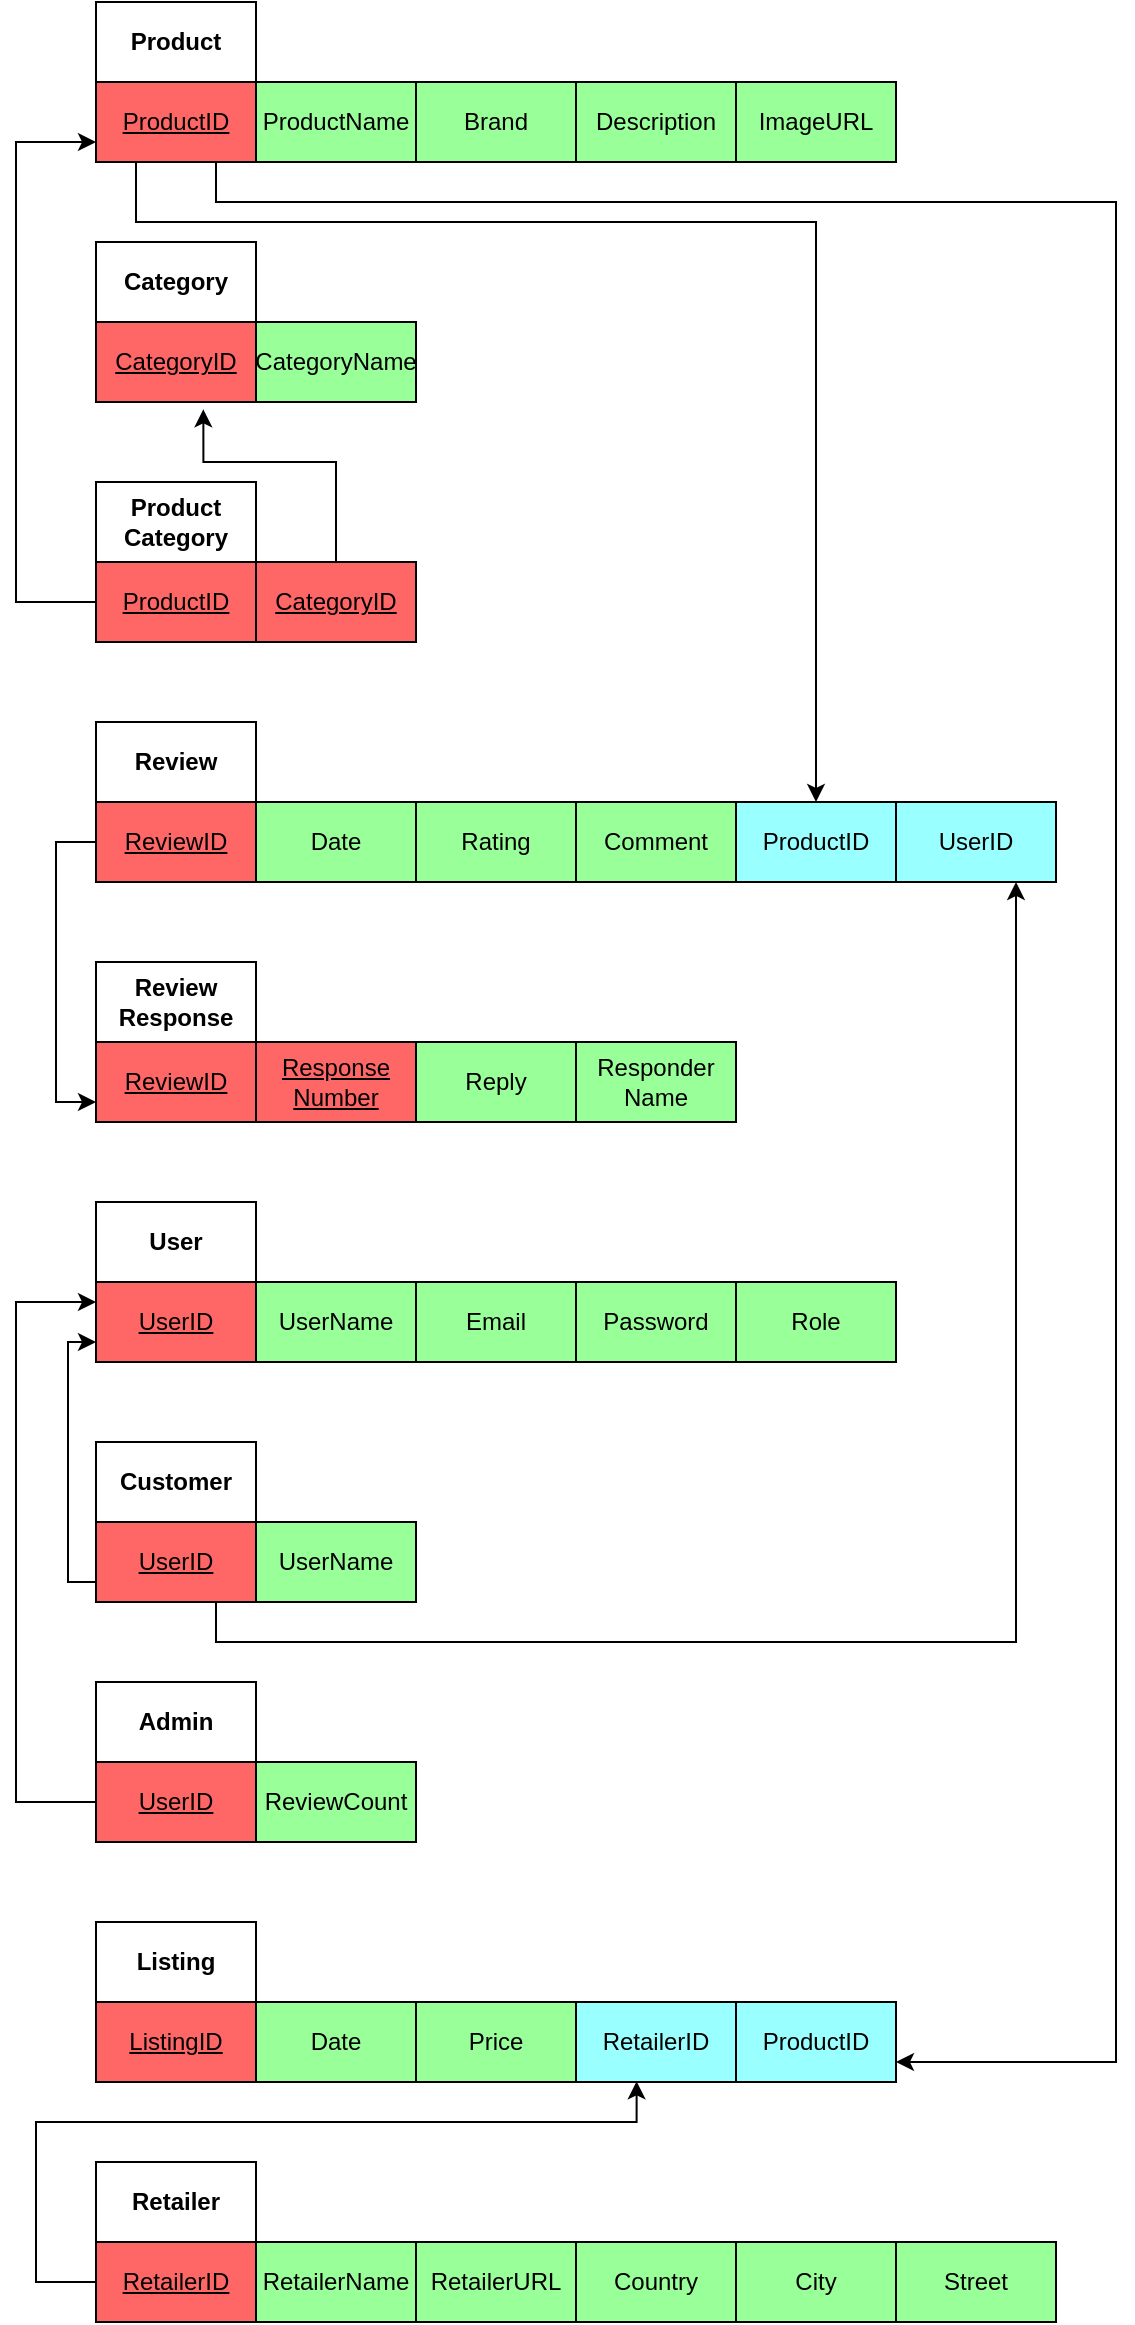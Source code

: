 <mxfile version="27.0.2">
  <diagram name="Page-1" id="e56a1550-8fbb-45ad-956c-1786394a9013">
    <mxGraphModel dx="1028" dy="595" grid="1" gridSize="10" guides="1" tooltips="1" connect="1" arrows="1" fold="1" page="1" pageScale="1" pageWidth="1100" pageHeight="850" background="none" math="0" shadow="0">
      <root>
        <mxCell id="0" />
        <mxCell id="1" parent="0" />
        <mxCell id="6jOaZCHhb_grgTxYYWfn-1" value="&lt;b&gt;Product&lt;/b&gt;" style="rounded=0;whiteSpace=wrap;html=1;" parent="1" vertex="1">
          <mxGeometry x="80" y="40" width="80" height="40" as="geometry" />
        </mxCell>
        <mxCell id="6jOaZCHhb_grgTxYYWfn-2" value="ProductName" style="rounded=0;whiteSpace=wrap;html=1;fillColor=light-dark(#99FF99,#000000);" parent="1" vertex="1">
          <mxGeometry x="160" y="80" width="80" height="40" as="geometry" />
        </mxCell>
        <mxCell id="6jOaZCHhb_grgTxYYWfn-3" style="edgeStyle=orthogonalEdgeStyle;rounded=0;orthogonalLoop=1;jettySize=auto;html=1;exitX=0.25;exitY=1;exitDx=0;exitDy=0;" parent="1" source="6jOaZCHhb_grgTxYYWfn-5" target="6jOaZCHhb_grgTxYYWfn-47" edge="1">
          <mxGeometry relative="1" as="geometry">
            <Array as="points">
              <mxPoint x="100" y="150" />
              <mxPoint x="440" y="150" />
            </Array>
          </mxGeometry>
        </mxCell>
        <mxCell id="6jOaZCHhb_grgTxYYWfn-4" style="edgeStyle=orthogonalEdgeStyle;rounded=0;orthogonalLoop=1;jettySize=auto;html=1;exitX=0.75;exitY=1;exitDx=0;exitDy=0;entryX=1;entryY=0.75;entryDx=0;entryDy=0;" parent="1" source="6jOaZCHhb_grgTxYYWfn-5" target="6jOaZCHhb_grgTxYYWfn-50" edge="1">
          <mxGeometry relative="1" as="geometry">
            <Array as="points">
              <mxPoint x="140" y="140" />
              <mxPoint x="590" y="140" />
              <mxPoint x="590" y="1070" />
            </Array>
          </mxGeometry>
        </mxCell>
        <mxCell id="6jOaZCHhb_grgTxYYWfn-5" value="&lt;u&gt;ProductID&lt;/u&gt;" style="rounded=0;whiteSpace=wrap;html=1;fillColor=light-dark(#FF6666,#000000);" parent="1" vertex="1">
          <mxGeometry x="80" y="80" width="80" height="40" as="geometry" />
        </mxCell>
        <mxCell id="6jOaZCHhb_grgTxYYWfn-6" value="Brand" style="rounded=0;whiteSpace=wrap;html=1;fillColor=light-dark(#99FF99,#000000);" parent="1" vertex="1">
          <mxGeometry x="240" y="80" width="80" height="40" as="geometry" />
        </mxCell>
        <mxCell id="6jOaZCHhb_grgTxYYWfn-7" value="Description" style="rounded=0;whiteSpace=wrap;html=1;fillColor=light-dark(#99FF99,#000000);" parent="1" vertex="1">
          <mxGeometry x="320" y="80" width="80" height="40" as="geometry" />
        </mxCell>
        <mxCell id="6jOaZCHhb_grgTxYYWfn-8" value="ImageURL" style="rounded=0;whiteSpace=wrap;html=1;fillColor=light-dark(#99FF99,#000000);" parent="1" vertex="1">
          <mxGeometry x="400" y="80" width="80" height="40" as="geometry" />
        </mxCell>
        <mxCell id="6jOaZCHhb_grgTxYYWfn-9" value="&lt;b&gt;Category&lt;/b&gt;" style="rounded=0;whiteSpace=wrap;html=1;" parent="1" vertex="1">
          <mxGeometry x="80" y="160" width="80" height="40" as="geometry" />
        </mxCell>
        <mxCell id="6jOaZCHhb_grgTxYYWfn-10" value="" style="rounded=0;whiteSpace=wrap;html=1;" parent="1" vertex="1">
          <mxGeometry x="80" y="200" width="160" height="40" as="geometry" />
        </mxCell>
        <mxCell id="6jOaZCHhb_grgTxYYWfn-11" value="&lt;u&gt;CategoryID&lt;/u&gt;" style="rounded=0;whiteSpace=wrap;html=1;fillColor=light-dark(#FF6666,#000000);" parent="1" vertex="1">
          <mxGeometry x="80" y="200" width="80" height="40" as="geometry" />
        </mxCell>
        <mxCell id="6jOaZCHhb_grgTxYYWfn-12" value="&lt;b&gt;Review&lt;/b&gt;" style="rounded=0;whiteSpace=wrap;html=1;" parent="1" vertex="1">
          <mxGeometry x="80" y="400" width="80" height="40" as="geometry" />
        </mxCell>
        <mxCell id="6jOaZCHhb_grgTxYYWfn-13" value="" style="rounded=0;whiteSpace=wrap;html=1;" parent="1" vertex="1">
          <mxGeometry x="80" y="440" width="320" height="40" as="geometry" />
        </mxCell>
        <mxCell id="6jOaZCHhb_grgTxYYWfn-14" value="Date" style="rounded=0;whiteSpace=wrap;html=1;fillColor=light-dark(#99FF99,#000000);" parent="1" vertex="1">
          <mxGeometry x="160" y="440" width="80" height="40" as="geometry" />
        </mxCell>
        <mxCell id="6jOaZCHhb_grgTxYYWfn-15" style="edgeStyle=orthogonalEdgeStyle;rounded=0;orthogonalLoop=1;jettySize=auto;html=1;entryX=0;entryY=0.75;entryDx=0;entryDy=0;" parent="1" source="6jOaZCHhb_grgTxYYWfn-16" target="6jOaZCHhb_grgTxYYWfn-44" edge="1">
          <mxGeometry relative="1" as="geometry">
            <Array as="points">
              <mxPoint x="60" y="460" />
              <mxPoint x="60" y="590" />
            </Array>
          </mxGeometry>
        </mxCell>
        <mxCell id="6jOaZCHhb_grgTxYYWfn-16" value="&lt;u&gt;ReviewID&lt;/u&gt;" style="rounded=0;whiteSpace=wrap;html=1;fillColor=light-dark(#FF6666,#000000);" parent="1" vertex="1">
          <mxGeometry x="80" y="440" width="80" height="40" as="geometry" />
        </mxCell>
        <mxCell id="6jOaZCHhb_grgTxYYWfn-17" value="Rating" style="rounded=0;whiteSpace=wrap;html=1;fillColor=light-dark(#99FF99,#000000);" parent="1" vertex="1">
          <mxGeometry x="240" y="440" width="80" height="40" as="geometry" />
        </mxCell>
        <mxCell id="6jOaZCHhb_grgTxYYWfn-18" value="Comment" style="rounded=0;whiteSpace=wrap;html=1;fillColor=light-dark(#99FF99,#000000);" parent="1" vertex="1">
          <mxGeometry x="320" y="440" width="80" height="40" as="geometry" />
        </mxCell>
        <mxCell id="6jOaZCHhb_grgTxYYWfn-19" value="&lt;b&gt;Listing&lt;/b&gt;" style="rounded=0;whiteSpace=wrap;html=1;" parent="1" vertex="1">
          <mxGeometry x="80" y="1000" width="80" height="40" as="geometry" />
        </mxCell>
        <mxCell id="6jOaZCHhb_grgTxYYWfn-20" value="" style="rounded=0;whiteSpace=wrap;html=1;" parent="1" vertex="1">
          <mxGeometry x="80" y="1040" width="240" height="40" as="geometry" />
        </mxCell>
        <mxCell id="6jOaZCHhb_grgTxYYWfn-21" value="Date" style="rounded=0;whiteSpace=wrap;html=1;fillColor=light-dark(#99FF99,#000000);" parent="1" vertex="1">
          <mxGeometry x="160" y="1040" width="80" height="40" as="geometry" />
        </mxCell>
        <mxCell id="6jOaZCHhb_grgTxYYWfn-22" value="&lt;u&gt;ListingID&lt;/u&gt;" style="rounded=0;whiteSpace=wrap;html=1;fillColor=light-dark(#FF6666,#000000);" parent="1" vertex="1">
          <mxGeometry x="80" y="1040" width="80" height="40" as="geometry" />
        </mxCell>
        <mxCell id="6jOaZCHhb_grgTxYYWfn-23" value="Price" style="rounded=0;whiteSpace=wrap;html=1;fillColor=light-dark(#99FF99,#000000);" parent="1" vertex="1">
          <mxGeometry x="240" y="1040" width="80" height="40" as="geometry" />
        </mxCell>
        <mxCell id="6jOaZCHhb_grgTxYYWfn-24" value="&lt;b&gt;Retailer&lt;/b&gt;" style="rounded=0;whiteSpace=wrap;html=1;" parent="1" vertex="1">
          <mxGeometry x="80" y="1120" width="80" height="40" as="geometry" />
        </mxCell>
        <mxCell id="6jOaZCHhb_grgTxYYWfn-25" value="" style="rounded=0;whiteSpace=wrap;html=1;" parent="1" vertex="1">
          <mxGeometry x="80" y="1160" width="160" height="40" as="geometry" />
        </mxCell>
        <mxCell id="6jOaZCHhb_grgTxYYWfn-26" value="RetailerName" style="rounded=0;whiteSpace=wrap;html=1;fillColor=light-dark(#99FF99,#000000);" parent="1" vertex="1">
          <mxGeometry x="160" y="1160" width="80" height="40" as="geometry" />
        </mxCell>
        <mxCell id="6jOaZCHhb_grgTxYYWfn-27" value="&lt;u&gt;RetailerID&lt;/u&gt;" style="rounded=0;whiteSpace=wrap;html=1;fillColor=light-dark(#FF6666,#000000);" parent="1" vertex="1">
          <mxGeometry x="80" y="1160" width="80" height="40" as="geometry" />
        </mxCell>
        <mxCell id="6jOaZCHhb_grgTxYYWfn-29" value="CategoryName" style="rounded=0;whiteSpace=wrap;html=1;fillColor=light-dark(#99FF99,#000000);" parent="1" vertex="1">
          <mxGeometry x="160" y="200" width="80" height="40" as="geometry" />
        </mxCell>
        <mxCell id="6jOaZCHhb_grgTxYYWfn-30" value="RetailerURL" style="rounded=0;whiteSpace=wrap;html=1;fillColor=light-dark(#99FF99,#000000);" parent="1" vertex="1">
          <mxGeometry x="240" y="1160" width="80" height="40" as="geometry" />
        </mxCell>
        <mxCell id="6jOaZCHhb_grgTxYYWfn-31" value="&lt;b&gt;User&lt;/b&gt;" style="rounded=0;whiteSpace=wrap;html=1;" parent="1" vertex="1">
          <mxGeometry x="80" y="640" width="80" height="40" as="geometry" />
        </mxCell>
        <mxCell id="6jOaZCHhb_grgTxYYWfn-32" value="" style="rounded=0;whiteSpace=wrap;html=1;" parent="1" vertex="1">
          <mxGeometry x="80" y="680" width="320" height="40" as="geometry" />
        </mxCell>
        <mxCell id="6jOaZCHhb_grgTxYYWfn-33" value="UserName" style="rounded=0;whiteSpace=wrap;html=1;fillColor=light-dark(#99FF99,#000000);" parent="1" vertex="1">
          <mxGeometry x="160" y="680" width="80" height="40" as="geometry" />
        </mxCell>
        <mxCell id="6jOaZCHhb_grgTxYYWfn-34" value="&lt;u&gt;UserID&lt;/u&gt;" style="rounded=0;whiteSpace=wrap;html=1;fillColor=light-dark(#FF6666,#000000);" parent="1" vertex="1">
          <mxGeometry x="80" y="680" width="80" height="40" as="geometry" />
        </mxCell>
        <mxCell id="6jOaZCHhb_grgTxYYWfn-35" value="Email" style="rounded=0;whiteSpace=wrap;html=1;fillColor=light-dark(#99FF99,#000000);" parent="1" vertex="1">
          <mxGeometry x="240" y="680" width="80" height="40" as="geometry" />
        </mxCell>
        <mxCell id="6jOaZCHhb_grgTxYYWfn-36" value="Password" style="rounded=0;whiteSpace=wrap;html=1;fillColor=light-dark(#99FF99,#000000);" parent="1" vertex="1">
          <mxGeometry x="320" y="680" width="80" height="40" as="geometry" />
        </mxCell>
        <mxCell id="6jOaZCHhb_grgTxYYWfn-37" value="Role" style="rounded=0;whiteSpace=wrap;html=1;fillColor=light-dark(#99FF99,#000000);" parent="1" vertex="1">
          <mxGeometry x="400" y="680" width="80" height="40" as="geometry" />
        </mxCell>
        <mxCell id="6jOaZCHhb_grgTxYYWfn-38" value="Country" style="rounded=0;whiteSpace=wrap;html=1;fillColor=light-dark(#99FF99,#000000);" parent="1" vertex="1">
          <mxGeometry x="320" y="1160" width="80" height="40" as="geometry" />
        </mxCell>
        <mxCell id="6jOaZCHhb_grgTxYYWfn-39" value="City" style="rounded=0;whiteSpace=wrap;html=1;fillColor=light-dark(#99FF99,#000000);" parent="1" vertex="1">
          <mxGeometry x="400" y="1160" width="80" height="40" as="geometry" />
        </mxCell>
        <mxCell id="6jOaZCHhb_grgTxYYWfn-40" value="Street" style="rounded=0;whiteSpace=wrap;html=1;fillColor=light-dark(#99FF99,#000000);" parent="1" vertex="1">
          <mxGeometry x="480" y="1160" width="80" height="40" as="geometry" />
        </mxCell>
        <mxCell id="6jOaZCHhb_grgTxYYWfn-41" value="&lt;b&gt;Review Response&lt;/b&gt;" style="rounded=0;whiteSpace=wrap;html=1;" parent="1" vertex="1">
          <mxGeometry x="80" y="520" width="80" height="40" as="geometry" />
        </mxCell>
        <mxCell id="6jOaZCHhb_grgTxYYWfn-42" value="" style="rounded=0;whiteSpace=wrap;html=1;" parent="1" vertex="1">
          <mxGeometry x="80" y="560" width="320" height="40" as="geometry" />
        </mxCell>
        <mxCell id="6jOaZCHhb_grgTxYYWfn-43" value="Reply" style="rounded=0;whiteSpace=wrap;html=1;fillColor=light-dark(#99FF99,#000000);" parent="1" vertex="1">
          <mxGeometry x="240" y="560" width="80" height="40" as="geometry" />
        </mxCell>
        <mxCell id="6jOaZCHhb_grgTxYYWfn-44" value="&lt;u&gt;ReviewID&lt;/u&gt;" style="rounded=0;whiteSpace=wrap;html=1;fillColor=light-dark(#FF6666,#000000);" parent="1" vertex="1">
          <mxGeometry x="80" y="560" width="80" height="40" as="geometry" />
        </mxCell>
        <mxCell id="6jOaZCHhb_grgTxYYWfn-45" value="&lt;u&gt;Response Number&lt;/u&gt;" style="rounded=0;whiteSpace=wrap;html=1;fillColor=light-dark(#FF6666,#000000);" parent="1" vertex="1">
          <mxGeometry x="160" y="560" width="80" height="40" as="geometry" />
        </mxCell>
        <mxCell id="6jOaZCHhb_grgTxYYWfn-46" value="Responder Name" style="rounded=0;whiteSpace=wrap;html=1;fillColor=light-dark(#99FF99,#000000);" parent="1" vertex="1">
          <mxGeometry x="320" y="560" width="80" height="40" as="geometry" />
        </mxCell>
        <mxCell id="6jOaZCHhb_grgTxYYWfn-47" value="ProductID" style="rounded=0;whiteSpace=wrap;html=1;fillColor=light-dark(#99FFFF,#000000);" parent="1" vertex="1">
          <mxGeometry x="400" y="440" width="80" height="40" as="geometry" />
        </mxCell>
        <mxCell id="6jOaZCHhb_grgTxYYWfn-48" value="RetailerID" style="rounded=0;whiteSpace=wrap;html=1;fillColor=light-dark(#99FFFF,#000000);" parent="1" vertex="1">
          <mxGeometry x="320" y="1040" width="80" height="40" as="geometry" />
        </mxCell>
        <mxCell id="6jOaZCHhb_grgTxYYWfn-49" style="edgeStyle=orthogonalEdgeStyle;rounded=0;orthogonalLoop=1;jettySize=auto;html=1;entryX=0.379;entryY=0.992;entryDx=0;entryDy=0;entryPerimeter=0;" parent="1" source="6jOaZCHhb_grgTxYYWfn-27" target="6jOaZCHhb_grgTxYYWfn-48" edge="1">
          <mxGeometry relative="1" as="geometry">
            <Array as="points">
              <mxPoint x="50" y="1180" />
              <mxPoint x="50" y="1100" />
              <mxPoint x="350" y="1100" />
            </Array>
          </mxGeometry>
        </mxCell>
        <mxCell id="6jOaZCHhb_grgTxYYWfn-50" value="ProductID" style="rounded=0;whiteSpace=wrap;html=1;fillColor=light-dark(#99FFFF,#000000);" parent="1" vertex="1">
          <mxGeometry x="400" y="1040" width="80" height="40" as="geometry" />
        </mxCell>
        <mxCell id="6jOaZCHhb_grgTxYYWfn-51" value="&lt;b&gt;Product Category&lt;/b&gt;" style="rounded=0;whiteSpace=wrap;html=1;" parent="1" vertex="1">
          <mxGeometry x="80" y="280" width="80" height="40" as="geometry" />
        </mxCell>
        <mxCell id="6jOaZCHhb_grgTxYYWfn-52" value="" style="rounded=0;whiteSpace=wrap;html=1;" parent="1" vertex="1">
          <mxGeometry x="80" y="320" width="160" height="40" as="geometry" />
        </mxCell>
        <mxCell id="6jOaZCHhb_grgTxYYWfn-53" value="&lt;u&gt;CategoryID&lt;/u&gt;" style="rounded=0;whiteSpace=wrap;html=1;fillColor=light-dark(#FF6666,#000000);" parent="1" vertex="1">
          <mxGeometry x="160" y="320" width="80" height="40" as="geometry" />
        </mxCell>
        <mxCell id="6jOaZCHhb_grgTxYYWfn-54" value="&lt;u&gt;ProductID&lt;/u&gt;" style="rounded=0;whiteSpace=wrap;html=1;fillColor=light-dark(#FF6666,#000000);" parent="1" vertex="1">
          <mxGeometry x="80" y="320" width="80" height="40" as="geometry" />
        </mxCell>
        <mxCell id="6jOaZCHhb_grgTxYYWfn-55" style="edgeStyle=orthogonalEdgeStyle;rounded=0;orthogonalLoop=1;jettySize=auto;html=1;exitX=0.5;exitY=1;exitDx=0;exitDy=0;entryX=0;entryY=0.75;entryDx=0;entryDy=0;" parent="1" source="6jOaZCHhb_grgTxYYWfn-54" target="6jOaZCHhb_grgTxYYWfn-5" edge="1">
          <mxGeometry relative="1" as="geometry">
            <Array as="points">
              <mxPoint x="80" y="360" />
              <mxPoint x="80" y="340" />
              <mxPoint x="40" y="340" />
              <mxPoint x="40" y="110" />
            </Array>
            <mxPoint x="360" y="170" as="sourcePoint" />
            <mxPoint x="700" y="490" as="targetPoint" />
          </mxGeometry>
        </mxCell>
        <mxCell id="6jOaZCHhb_grgTxYYWfn-56" style="edgeStyle=orthogonalEdgeStyle;rounded=0;orthogonalLoop=1;jettySize=auto;html=1;exitX=0.5;exitY=0;exitDx=0;exitDy=0;entryX=0.671;entryY=1.092;entryDx=0;entryDy=0;entryPerimeter=0;" parent="1" source="6jOaZCHhb_grgTxYYWfn-53" target="6jOaZCHhb_grgTxYYWfn-11" edge="1">
          <mxGeometry relative="1" as="geometry">
            <Array as="points">
              <mxPoint x="200" y="270" />
              <mxPoint x="134" y="270" />
            </Array>
            <mxPoint x="420" y="430" as="sourcePoint" />
            <mxPoint x="380" y="180" as="targetPoint" />
          </mxGeometry>
        </mxCell>
        <mxCell id="6jOaZCHhb_grgTxYYWfn-57" value="&lt;b&gt;Customer&lt;/b&gt;" style="rounded=0;whiteSpace=wrap;html=1;" parent="1" vertex="1">
          <mxGeometry x="80" y="760" width="80" height="40" as="geometry" />
        </mxCell>
        <mxCell id="6jOaZCHhb_grgTxYYWfn-58" value="" style="rounded=0;whiteSpace=wrap;html=1;" parent="1" vertex="1">
          <mxGeometry x="80" y="800" width="160" height="40" as="geometry" />
        </mxCell>
        <mxCell id="6jOaZCHhb_grgTxYYWfn-59" value="UserName" style="rounded=0;whiteSpace=wrap;html=1;fillColor=light-dark(#99FF99,#000000);" parent="1" vertex="1">
          <mxGeometry x="160" y="800" width="80" height="40" as="geometry" />
        </mxCell>
        <mxCell id="6jOaZCHhb_grgTxYYWfn-60" value="&lt;u&gt;UserID&lt;/u&gt;" style="rounded=0;whiteSpace=wrap;html=1;fillColor=light-dark(#FF6666,#000000);" parent="1" vertex="1">
          <mxGeometry x="80" y="800" width="80" height="40" as="geometry" />
        </mxCell>
        <mxCell id="6jOaZCHhb_grgTxYYWfn-61" value="&lt;b&gt;Admin&lt;/b&gt;" style="rounded=0;whiteSpace=wrap;html=1;" parent="1" vertex="1">
          <mxGeometry x="80" y="880" width="80" height="40" as="geometry" />
        </mxCell>
        <mxCell id="6jOaZCHhb_grgTxYYWfn-62" value="" style="rounded=0;whiteSpace=wrap;html=1;" parent="1" vertex="1">
          <mxGeometry x="80" y="920" width="160" height="40" as="geometry" />
        </mxCell>
        <mxCell id="6jOaZCHhb_grgTxYYWfn-63" value="ReviewCount" style="rounded=0;whiteSpace=wrap;html=1;fillColor=light-dark(#99FF99,#000000);" parent="1" vertex="1">
          <mxGeometry x="160" y="920" width="80" height="40" as="geometry" />
        </mxCell>
        <mxCell id="6jOaZCHhb_grgTxYYWfn-64" value="&lt;u&gt;UserID&lt;/u&gt;" style="rounded=0;whiteSpace=wrap;html=1;fillColor=light-dark(#FF6666,#000000);" parent="1" vertex="1">
          <mxGeometry x="80" y="920" width="80" height="40" as="geometry" />
        </mxCell>
        <mxCell id="6jOaZCHhb_grgTxYYWfn-65" style="edgeStyle=orthogonalEdgeStyle;rounded=0;orthogonalLoop=1;jettySize=auto;html=1;exitX=0;exitY=0.75;exitDx=0;exitDy=0;entryX=0;entryY=0.75;entryDx=0;entryDy=0;" parent="1" source="6jOaZCHhb_grgTxYYWfn-60" target="6jOaZCHhb_grgTxYYWfn-34" edge="1">
          <mxGeometry relative="1" as="geometry">
            <Array as="points">
              <mxPoint x="66" y="830" />
              <mxPoint x="66" y="710" />
            </Array>
            <mxPoint x="66" y="826" as="sourcePoint" />
            <mxPoint y="750" as="targetPoint" />
          </mxGeometry>
        </mxCell>
        <mxCell id="6jOaZCHhb_grgTxYYWfn-66" style="edgeStyle=orthogonalEdgeStyle;rounded=0;orthogonalLoop=1;jettySize=auto;html=1;exitX=0;exitY=0.5;exitDx=0;exitDy=0;entryX=0;entryY=0.25;entryDx=0;entryDy=0;" parent="1" source="6jOaZCHhb_grgTxYYWfn-64" target="6jOaZCHhb_grgTxYYWfn-34" edge="1">
          <mxGeometry relative="1" as="geometry">
            <Array as="points">
              <mxPoint x="40" y="940" />
              <mxPoint x="40" y="690" />
            </Array>
            <mxPoint x="54" y="940" as="sourcePoint" />
            <mxPoint x="70" y="690" as="targetPoint" />
          </mxGeometry>
        </mxCell>
        <mxCell id="6jOaZCHhb_grgTxYYWfn-67" value="UserID" style="rounded=0;whiteSpace=wrap;html=1;fillColor=light-dark(#99FFFF,#000000);" parent="1" vertex="1">
          <mxGeometry x="480" y="440" width="80" height="40" as="geometry" />
        </mxCell>
        <mxCell id="6jOaZCHhb_grgTxYYWfn-69" style="edgeStyle=orthogonalEdgeStyle;rounded=0;orthogonalLoop=1;jettySize=auto;html=1;exitX=0.75;exitY=1;exitDx=0;exitDy=0;entryX=0.75;entryY=1;entryDx=0;entryDy=0;" parent="1" source="6jOaZCHhb_grgTxYYWfn-60" target="6jOaZCHhb_grgTxYYWfn-67" edge="1">
          <mxGeometry relative="1" as="geometry">
            <Array as="points">
              <mxPoint x="140" y="860" />
              <mxPoint x="540" y="860" />
            </Array>
            <mxPoint x="344" y="890" as="sourcePoint" />
            <mxPoint x="344" y="770" as="targetPoint" />
          </mxGeometry>
        </mxCell>
      </root>
    </mxGraphModel>
  </diagram>
</mxfile>
